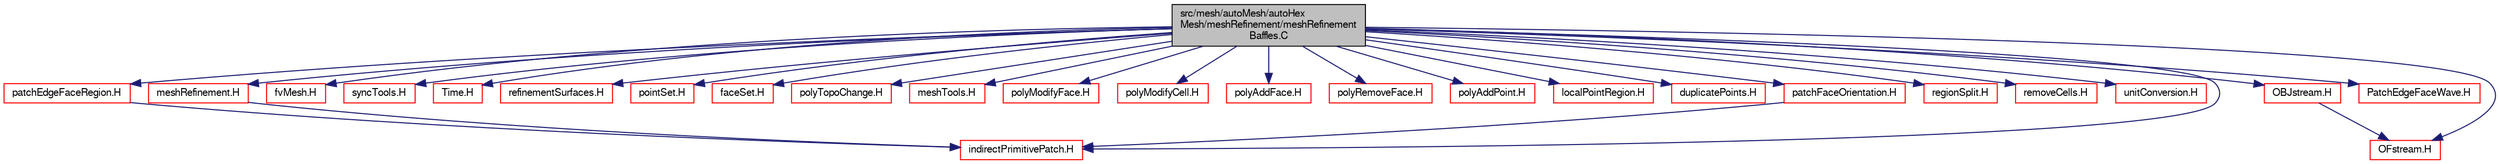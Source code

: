 digraph "src/mesh/autoMesh/autoHexMesh/meshRefinement/meshRefinementBaffles.C"
{
  bgcolor="transparent";
  edge [fontname="FreeSans",fontsize="10",labelfontname="FreeSans",labelfontsize="10"];
  node [fontname="FreeSans",fontsize="10",shape=record];
  Node0 [label="src/mesh/autoMesh/autoHex\lMesh/meshRefinement/meshRefinement\lBaffles.C",height=0.2,width=0.4,color="black", fillcolor="grey75", style="filled", fontcolor="black"];
  Node0 -> Node1 [color="midnightblue",fontsize="10",style="solid",fontname="FreeSans"];
  Node1 [label="meshRefinement.H",height=0.2,width=0.4,color="red",URL="$a06920.html"];
  Node1 -> Node166 [color="midnightblue",fontsize="10",style="solid",fontname="FreeSans"];
  Node166 [label="indirectPrimitivePatch.H",height=0.2,width=0.4,color="red",URL="$a11987.html"];
  Node0 -> Node212 [color="midnightblue",fontsize="10",style="solid",fontname="FreeSans"];
  Node212 [label="fvMesh.H",height=0.2,width=0.4,color="red",URL="$a03533.html"];
  Node0 -> Node282 [color="midnightblue",fontsize="10",style="solid",fontname="FreeSans"];
  Node282 [label="syncTools.H",height=0.2,width=0.4,color="red",URL="$a11768.html"];
  Node0 -> Node295 [color="midnightblue",fontsize="10",style="solid",fontname="FreeSans"];
  Node295 [label="Time.H",height=0.2,width=0.4,color="red",URL="$a09311.html"];
  Node0 -> Node316 [color="midnightblue",fontsize="10",style="solid",fontname="FreeSans"];
  Node316 [label="refinementSurfaces.H",height=0.2,width=0.4,color="red",URL="$a06956.html"];
  Node0 -> Node340 [color="midnightblue",fontsize="10",style="solid",fontname="FreeSans"];
  Node340 [label="pointSet.H",height=0.2,width=0.4,color="red",URL="$a08141.html"];
  Node0 -> Node342 [color="midnightblue",fontsize="10",style="solid",fontname="FreeSans"];
  Node342 [label="faceSet.H",height=0.2,width=0.4,color="red",URL="$a08129.html"];
  Node0 -> Node166 [color="midnightblue",fontsize="10",style="solid",fontname="FreeSans"];
  Node0 -> Node343 [color="midnightblue",fontsize="10",style="solid",fontname="FreeSans"];
  Node343 [label="polyTopoChange.H",height=0.2,width=0.4,color="red",URL="$a00755.html"];
  Node0 -> Node345 [color="midnightblue",fontsize="10",style="solid",fontname="FreeSans"];
  Node345 [label="meshTools.H",height=0.2,width=0.4,color="red",URL="$a07670.html"];
  Node0 -> Node346 [color="midnightblue",fontsize="10",style="solid",fontname="FreeSans"];
  Node346 [label="polyModifyFace.H",height=0.2,width=0.4,color="red",URL="$a00737.html"];
  Node0 -> Node348 [color="midnightblue",fontsize="10",style="solid",fontname="FreeSans"];
  Node348 [label="polyModifyCell.H",height=0.2,width=0.4,color="red",URL="$a00734.html"];
  Node0 -> Node349 [color="midnightblue",fontsize="10",style="solid",fontname="FreeSans"];
  Node349 [label="polyAddFace.H",height=0.2,width=0.4,color="red",URL="$a00692.html"];
  Node0 -> Node350 [color="midnightblue",fontsize="10",style="solid",fontname="FreeSans"];
  Node350 [label="polyRemoveFace.H",height=0.2,width=0.4,color="red",URL="$a00803.html"];
  Node0 -> Node351 [color="midnightblue",fontsize="10",style="solid",fontname="FreeSans"];
  Node351 [label="polyAddPoint.H",height=0.2,width=0.4,color="red",URL="$a00695.html"];
  Node0 -> Node352 [color="midnightblue",fontsize="10",style="solid",fontname="FreeSans"];
  Node352 [label="localPointRegion.H",height=0.2,width=0.4,color="red",URL="$a07766.html"];
  Node0 -> Node353 [color="midnightblue",fontsize="10",style="solid",fontname="FreeSans"];
  Node353 [label="duplicatePoints.H",height=0.2,width=0.4,color="red",URL="$a00713.html"];
  Node0 -> Node354 [color="midnightblue",fontsize="10",style="solid",fontname="FreeSans"];
  Node354 [label="OFstream.H",height=0.2,width=0.4,color="red",URL="$a09065.html"];
  Node0 -> Node356 [color="midnightblue",fontsize="10",style="solid",fontname="FreeSans"];
  Node356 [label="regionSplit.H",height=0.2,width=0.4,color="red",URL="$a07772.html"];
  Node0 -> Node360 [color="midnightblue",fontsize="10",style="solid",fontname="FreeSans"];
  Node360 [label="removeCells.H",height=0.2,width=0.4,color="red",URL="$a00791.html"];
  Node0 -> Node361 [color="midnightblue",fontsize="10",style="solid",fontname="FreeSans"];
  Node361 [label="unitConversion.H",height=0.2,width=0.4,color="red",URL="$a10280.html",tooltip="Unit conversion functions. "];
  Node0 -> Node362 [color="midnightblue",fontsize="10",style="solid",fontname="FreeSans"];
  Node362 [label="OBJstream.H",height=0.2,width=0.4,color="red",URL="$a15128.html"];
  Node362 -> Node354 [color="midnightblue",fontsize="10",style="solid",fontname="FreeSans"];
  Node0 -> Node363 [color="midnightblue",fontsize="10",style="solid",fontname="FreeSans"];
  Node363 [label="patchFaceOrientation.H",height=0.2,width=0.4,color="red",URL="$a06941.html"];
  Node363 -> Node166 [color="midnightblue",fontsize="10",style="solid",fontname="FreeSans"];
  Node0 -> Node366 [color="midnightblue",fontsize="10",style="solid",fontname="FreeSans"];
  Node366 [label="PatchEdgeFaceWave.H",height=0.2,width=0.4,color="red",URL="$a07208.html"];
  Node0 -> Node367 [color="midnightblue",fontsize="10",style="solid",fontname="FreeSans"];
  Node367 [label="patchEdgeFaceRegion.H",height=0.2,width=0.4,color="red",URL="$a07190.html"];
  Node367 -> Node166 [color="midnightblue",fontsize="10",style="solid",fontname="FreeSans"];
}
